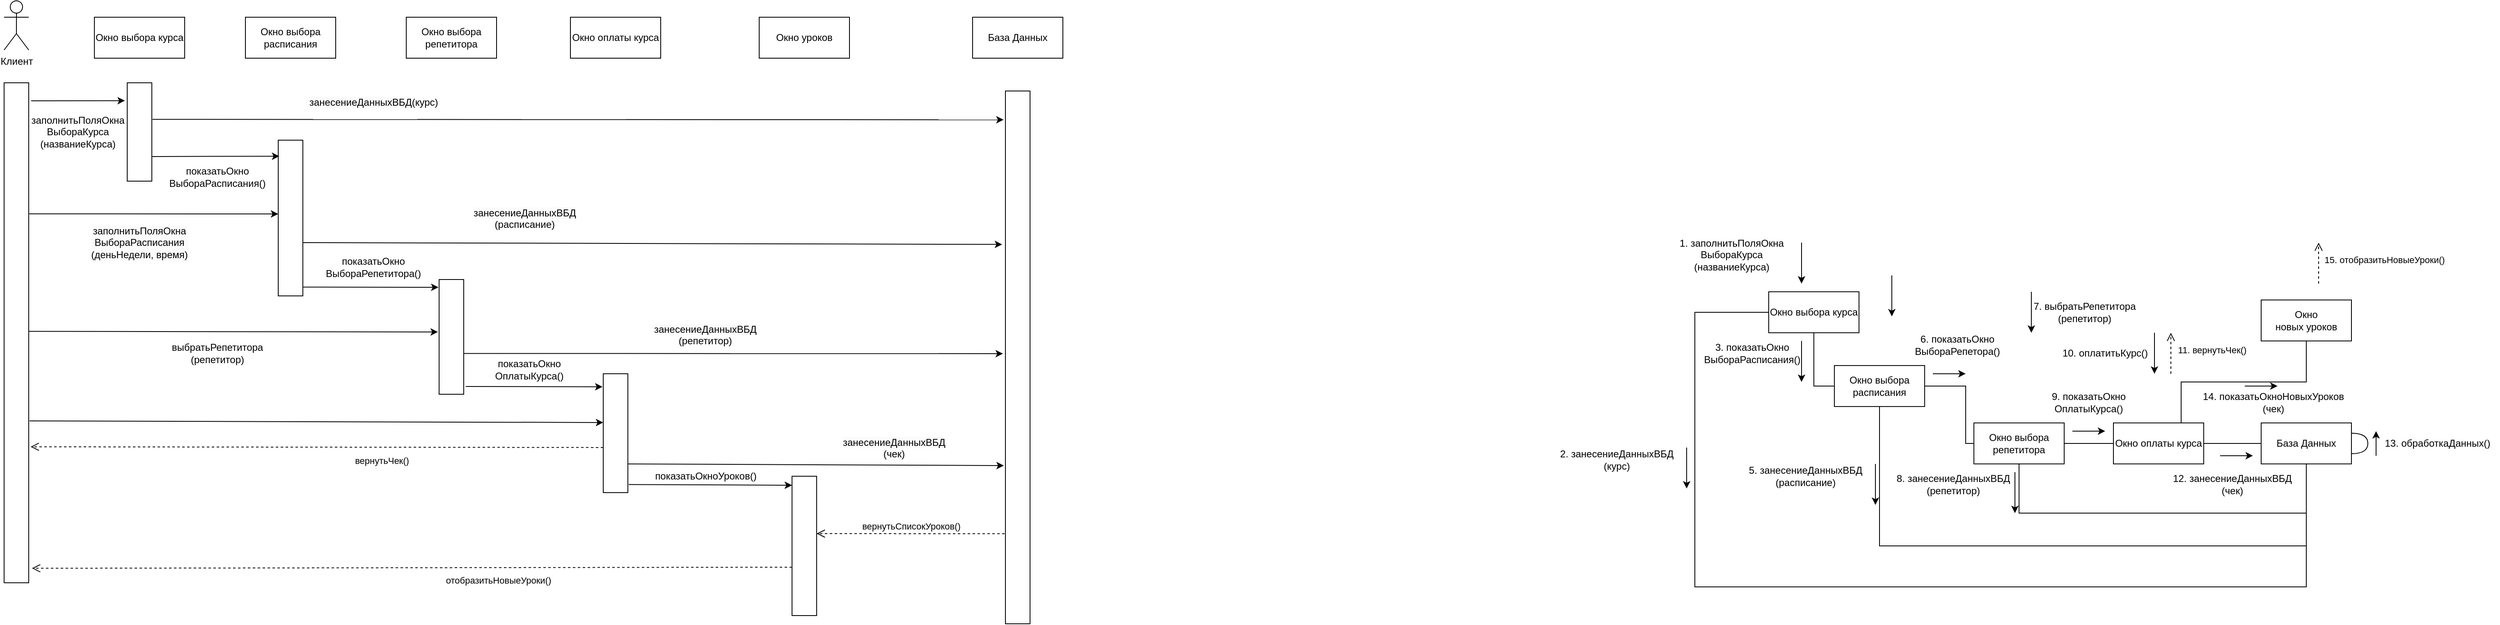 <mxfile version="24.4.4" type="github">
  <diagram name="Страница — 1" id="cCNvP07oB7x_CgiWRaZ6">
    <mxGraphModel dx="700" dy="377" grid="1" gridSize="10" guides="1" tooltips="1" connect="1" arrows="1" fold="1" page="1" pageScale="1" pageWidth="827" pageHeight="1169" math="0" shadow="0">
      <root>
        <mxCell id="0" />
        <mxCell id="1" parent="0" />
        <mxCell id="JUx8osUJaaa_epGHW69H-1" style="edgeStyle=orthogonalEdgeStyle;rounded=0;orthogonalLoop=1;jettySize=auto;html=1;entryX=0.5;entryY=1;entryDx=0;entryDy=0;endArrow=none;endFill=0;exitX=0.75;exitY=0;exitDx=0;exitDy=0;" edge="1" parent="1" source="JUx8osUJaaa_epGHW69H-15" target="JUx8osUJaaa_epGHW69H-17">
          <mxGeometry relative="1" as="geometry" />
        </mxCell>
        <mxCell id="JUx8osUJaaa_epGHW69H-2" value="База Данных" style="html=1;whiteSpace=wrap;" vertex="1" parent="1">
          <mxGeometry x="2760" y="564.96" width="110" height="50" as="geometry" />
        </mxCell>
        <mxCell id="JUx8osUJaaa_epGHW69H-7" value="Клиент" style="shape=umlActor;verticalLabelPosition=bottom;verticalAlign=top;html=1;" vertex="1" parent="1">
          <mxGeometry x="10" y="50" width="30" height="60" as="geometry" />
        </mxCell>
        <mxCell id="JUx8osUJaaa_epGHW69H-8" style="edgeStyle=orthogonalEdgeStyle;rounded=0;orthogonalLoop=1;jettySize=auto;html=1;entryX=0;entryY=0.5;entryDx=0;entryDy=0;endArrow=none;endFill=0;" edge="1" parent="1" source="JUx8osUJaaa_epGHW69H-10" target="JUx8osUJaaa_epGHW69H-19">
          <mxGeometry relative="1" as="geometry" />
        </mxCell>
        <mxCell id="JUx8osUJaaa_epGHW69H-9" style="edgeStyle=orthogonalEdgeStyle;rounded=0;orthogonalLoop=1;jettySize=auto;html=1;entryX=0.5;entryY=1;entryDx=0;entryDy=0;endArrow=none;endFill=0;" edge="1" parent="1" source="JUx8osUJaaa_epGHW69H-10" target="JUx8osUJaaa_epGHW69H-2">
          <mxGeometry relative="1" as="geometry">
            <Array as="points">
              <mxPoint x="2070" y="429.96" />
              <mxPoint x="2070" y="764.96" />
              <mxPoint x="2815" y="764.96" />
            </Array>
          </mxGeometry>
        </mxCell>
        <mxCell id="JUx8osUJaaa_epGHW69H-10" value="Окно выбора курса" style="html=1;whiteSpace=wrap;" vertex="1" parent="1">
          <mxGeometry x="2160" y="404.96" width="110" height="50" as="geometry" />
        </mxCell>
        <mxCell id="JUx8osUJaaa_epGHW69H-11" style="edgeStyle=orthogonalEdgeStyle;rounded=0;orthogonalLoop=1;jettySize=auto;html=1;entryX=0;entryY=0.5;entryDx=0;entryDy=0;endArrow=none;endFill=0;" edge="1" parent="1" source="JUx8osUJaaa_epGHW69H-13" target="JUx8osUJaaa_epGHW69H-15">
          <mxGeometry relative="1" as="geometry" />
        </mxCell>
        <mxCell id="JUx8osUJaaa_epGHW69H-12" style="edgeStyle=orthogonalEdgeStyle;rounded=0;orthogonalLoop=1;jettySize=auto;html=1;entryX=0.5;entryY=1;entryDx=0;entryDy=0;endArrow=none;endFill=0;" edge="1" parent="1" source="JUx8osUJaaa_epGHW69H-13" target="JUx8osUJaaa_epGHW69H-2">
          <mxGeometry relative="1" as="geometry">
            <Array as="points">
              <mxPoint x="2465" y="674.96" />
              <mxPoint x="2815" y="674.96" />
            </Array>
          </mxGeometry>
        </mxCell>
        <mxCell id="JUx8osUJaaa_epGHW69H-13" value="Окно выбора репетитора" style="html=1;whiteSpace=wrap;" vertex="1" parent="1">
          <mxGeometry x="2410" y="564.96" width="110" height="50" as="geometry" />
        </mxCell>
        <mxCell id="JUx8osUJaaa_epGHW69H-14" style="edgeStyle=orthogonalEdgeStyle;rounded=0;orthogonalLoop=1;jettySize=auto;html=1;entryX=0;entryY=0.5;entryDx=0;entryDy=0;endArrow=none;endFill=0;" edge="1" parent="1" source="JUx8osUJaaa_epGHW69H-15" target="JUx8osUJaaa_epGHW69H-2">
          <mxGeometry relative="1" as="geometry" />
        </mxCell>
        <mxCell id="JUx8osUJaaa_epGHW69H-15" value="Окно оплаты курса" style="html=1;whiteSpace=wrap;" vertex="1" parent="1">
          <mxGeometry x="2580" y="564.96" width="110" height="50" as="geometry" />
        </mxCell>
        <mxCell id="JUx8osUJaaa_epGHW69H-17" value="Окно&lt;div&gt;&lt;div&gt;новых уроков&lt;/div&gt;&lt;/div&gt;" style="html=1;whiteSpace=wrap;" vertex="1" parent="1">
          <mxGeometry x="2760" y="414.96" width="110" height="50" as="geometry" />
        </mxCell>
        <mxCell id="JUx8osUJaaa_epGHW69H-18" style="edgeStyle=orthogonalEdgeStyle;rounded=0;orthogonalLoop=1;jettySize=auto;html=1;endArrow=none;endFill=0;entryX=0;entryY=0.5;entryDx=0;entryDy=0;" edge="1" parent="1" source="JUx8osUJaaa_epGHW69H-19" target="JUx8osUJaaa_epGHW69H-13">
          <mxGeometry relative="1" as="geometry">
            <Array as="points">
              <mxPoint x="2400" y="519.96" />
              <mxPoint x="2400" y="589.96" />
            </Array>
          </mxGeometry>
        </mxCell>
        <mxCell id="JUx8osUJaaa_epGHW69H-19" value="Окно выбора расписания" style="html=1;whiteSpace=wrap;" vertex="1" parent="1">
          <mxGeometry x="2240" y="494.96" width="110" height="50" as="geometry" />
        </mxCell>
        <mxCell id="JUx8osUJaaa_epGHW69H-20" style="edgeStyle=orthogonalEdgeStyle;rounded=0;orthogonalLoop=1;jettySize=auto;html=1;entryX=0.5;entryY=1;entryDx=0;entryDy=0;endArrow=none;endFill=0;exitX=0.5;exitY=1;exitDx=0;exitDy=0;" edge="1" parent="1" source="JUx8osUJaaa_epGHW69H-19" target="JUx8osUJaaa_epGHW69H-2">
          <mxGeometry relative="1" as="geometry">
            <mxPoint x="2475" y="624.96" as="sourcePoint" />
            <mxPoint x="2825" y="624.96" as="targetPoint" />
            <Array as="points">
              <mxPoint x="2295" y="714.96" />
              <mxPoint x="2815" y="714.96" />
            </Array>
          </mxGeometry>
        </mxCell>
        <mxCell id="JUx8osUJaaa_epGHW69H-21" value="" style="endArrow=classic;html=1;rounded=0;" edge="1" parent="1">
          <mxGeometry width="50" height="50" relative="1" as="geometry">
            <mxPoint x="2200" y="344.96" as="sourcePoint" />
            <mxPoint x="2200" y="394.96" as="targetPoint" />
          </mxGeometry>
        </mxCell>
        <mxCell id="JUx8osUJaaa_epGHW69H-22" value="1. заполнитьПоляОкна&lt;div&gt;ВыбораКурса&lt;div&gt;(названиеКурса)&lt;/div&gt;&lt;/div&gt;" style="text;html=1;align=center;verticalAlign=middle;whiteSpace=wrap;rounded=0;" vertex="1" parent="1">
          <mxGeometry x="2040" y="344.96" width="150" height="30" as="geometry" />
        </mxCell>
        <mxCell id="JUx8osUJaaa_epGHW69H-23" value="2. занесениеДанныхВБД&lt;div&gt;(курс)&lt;/div&gt;" style="text;html=1;align=center;verticalAlign=middle;whiteSpace=wrap;rounded=0;" vertex="1" parent="1">
          <mxGeometry x="1900" y="594.96" width="150" height="30" as="geometry" />
        </mxCell>
        <mxCell id="JUx8osUJaaa_epGHW69H-24" value="" style="endArrow=classic;html=1;rounded=0;" edge="1" parent="1">
          <mxGeometry width="50" height="50" relative="1" as="geometry">
            <mxPoint x="2060" y="594.96" as="sourcePoint" />
            <mxPoint x="2060" y="644.96" as="targetPoint" />
          </mxGeometry>
        </mxCell>
        <mxCell id="JUx8osUJaaa_epGHW69H-25" value="" style="endArrow=classic;html=1;rounded=0;" edge="1" parent="1">
          <mxGeometry width="50" height="50" relative="1" as="geometry">
            <mxPoint x="2200" y="464.96" as="sourcePoint" />
            <mxPoint x="2200" y="514.96" as="targetPoint" />
          </mxGeometry>
        </mxCell>
        <mxCell id="JUx8osUJaaa_epGHW69H-26" value="3. показатьОкно&lt;div&gt;ВыбораРасписания()&lt;/div&gt;" style="text;html=1;align=center;verticalAlign=middle;whiteSpace=wrap;rounded=0;" vertex="1" parent="1">
          <mxGeometry x="2080" y="464.96" width="120" height="30" as="geometry" />
        </mxCell>
        <mxCell id="JUx8osUJaaa_epGHW69H-27" value="" style="endArrow=classic;html=1;rounded=0;" edge="1" parent="1">
          <mxGeometry width="50" height="50" relative="1" as="geometry">
            <mxPoint x="2360" y="504.96" as="sourcePoint" />
            <mxPoint x="2400" y="504.96" as="targetPoint" />
          </mxGeometry>
        </mxCell>
        <mxCell id="JUx8osUJaaa_epGHW69H-28" value="6. показатьОкно&lt;div&gt;ВыбораРепетора()&lt;/div&gt;" style="text;html=1;align=center;verticalAlign=middle;whiteSpace=wrap;rounded=0;" vertex="1" parent="1">
          <mxGeometry x="2330" y="454.96" width="120" height="30" as="geometry" />
        </mxCell>
        <mxCell id="JUx8osUJaaa_epGHW69H-29" value="" style="endArrow=classic;html=1;rounded=0;" edge="1" parent="1">
          <mxGeometry width="50" height="50" relative="1" as="geometry">
            <mxPoint x="2530" y="574.96" as="sourcePoint" />
            <mxPoint x="2570" y="574.96" as="targetPoint" />
          </mxGeometry>
        </mxCell>
        <mxCell id="JUx8osUJaaa_epGHW69H-30" value="9. показатьОкно&lt;div&gt;ОплатыКурса&lt;span style=&quot;background-color: initial;&quot;&gt;()&lt;/span&gt;&lt;/div&gt;" style="text;html=1;align=center;verticalAlign=middle;whiteSpace=wrap;rounded=0;" vertex="1" parent="1">
          <mxGeometry x="2490" y="524.96" width="120" height="30" as="geometry" />
        </mxCell>
        <mxCell id="JUx8osUJaaa_epGHW69H-31" value="&lt;br&gt;&lt;span style=&quot;color: rgb(0, 0, 0); font-family: Helvetica; font-size: 12px; font-style: normal; font-variant-ligatures: normal; font-variant-caps: normal; font-weight: 400; letter-spacing: normal; orphans: 2; text-align: center; text-indent: 0px; text-transform: none; widows: 2; word-spacing: 0px; -webkit-text-stroke-width: 0px; white-space: normal; background-color: rgb(251, 251, 251); text-decoration-thickness: initial; text-decoration-style: initial; text-decoration-color: initial; display: inline !important; float: none;&quot;&gt;заполнитьПоляОкна&lt;/span&gt;&lt;div style=&quot;forced-color-adjust: none; color: rgb(0, 0, 0); font-family: Helvetica; font-size: 12px; font-style: normal; font-variant-ligatures: normal; font-variant-caps: normal; font-weight: 400; letter-spacing: normal; orphans: 2; text-align: center; text-indent: 0px; text-transform: none; widows: 2; word-spacing: 0px; -webkit-text-stroke-width: 0px; white-space: normal; background-color: rgb(251, 251, 251); text-decoration-thickness: initial; text-decoration-style: initial; text-decoration-color: initial;&quot;&gt;ВыбораРасписания&lt;div style=&quot;forced-color-adjust: none;&quot;&gt;(деньНедели, время)&lt;/div&gt;&lt;/div&gt;&lt;div&gt;&lt;br/&gt;&lt;/div&gt;" style="text;html=1;align=center;verticalAlign=middle;whiteSpace=wrap;rounded=0;" vertex="1" parent="1">
          <mxGeometry x="110" y="330" width="130" height="30" as="geometry" />
        </mxCell>
        <mxCell id="JUx8osUJaaa_epGHW69H-32" value="" style="endArrow=classic;html=1;rounded=0;" edge="1" parent="1">
          <mxGeometry width="50" height="50" relative="1" as="geometry">
            <mxPoint x="2310" y="384.96" as="sourcePoint" />
            <mxPoint x="2310" y="434.96" as="targetPoint" />
          </mxGeometry>
        </mxCell>
        <mxCell id="JUx8osUJaaa_epGHW69H-33" value="&lt;div&gt;&lt;div&gt;7. выбратьРепетитора&lt;/div&gt;&lt;div&gt;(репетитор)&lt;/div&gt;&lt;/div&gt;" style="text;html=1;align=center;verticalAlign=middle;whiteSpace=wrap;rounded=0;" vertex="1" parent="1">
          <mxGeometry x="2480" y="414.96" width="130" height="30" as="geometry" />
        </mxCell>
        <mxCell id="JUx8osUJaaa_epGHW69H-34" value="" style="endArrow=classic;html=1;rounded=0;" edge="1" parent="1">
          <mxGeometry width="50" height="50" relative="1" as="geometry">
            <mxPoint x="2480" y="404.96" as="sourcePoint" />
            <mxPoint x="2480" y="454.96" as="targetPoint" />
          </mxGeometry>
        </mxCell>
        <mxCell id="JUx8osUJaaa_epGHW69H-35" value="&lt;div&gt;&lt;div&gt;10. оплатитьКурс()&lt;/div&gt;&lt;/div&gt;" style="text;html=1;align=center;verticalAlign=middle;whiteSpace=wrap;rounded=0;" vertex="1" parent="1">
          <mxGeometry x="2510" y="464.96" width="120" height="30" as="geometry" />
        </mxCell>
        <mxCell id="JUx8osUJaaa_epGHW69H-36" value="" style="endArrow=classic;html=1;rounded=0;" edge="1" parent="1">
          <mxGeometry width="50" height="50" relative="1" as="geometry">
            <mxPoint x="2630" y="454.96" as="sourcePoint" />
            <mxPoint x="2630" y="504.96" as="targetPoint" />
          </mxGeometry>
        </mxCell>
        <mxCell id="JUx8osUJaaa_epGHW69H-37" value="вернутьЧек()" style="html=1;verticalAlign=bottom;endArrow=open;dashed=1;endSize=8;curved=0;rounded=0;entryX=1.078;entryY=0.728;entryDx=0;entryDy=0;entryPerimeter=0;" edge="1" parent="1" target="JUx8osUJaaa_epGHW69H-56">
          <mxGeometry x="-0.226" y="25" relative="1" as="geometry">
            <mxPoint x="740" y="594.96" as="sourcePoint" />
            <mxPoint x="624.29" y="594.96" as="targetPoint" />
            <mxPoint as="offset" />
          </mxGeometry>
        </mxCell>
        <mxCell id="JUx8osUJaaa_epGHW69H-38" value="5. занесениеДанныхВБД&lt;div&gt;(расписание&lt;span style=&quot;background-color: initial;&quot;&gt;)&lt;/span&gt;&lt;/div&gt;" style="text;html=1;align=center;verticalAlign=middle;whiteSpace=wrap;rounded=0;" vertex="1" parent="1">
          <mxGeometry x="2130" y="614.96" width="150" height="30" as="geometry" />
        </mxCell>
        <mxCell id="JUx8osUJaaa_epGHW69H-39" value="" style="endArrow=classic;html=1;rounded=0;" edge="1" parent="1">
          <mxGeometry width="50" height="50" relative="1" as="geometry">
            <mxPoint x="2290" y="614.96" as="sourcePoint" />
            <mxPoint x="2290" y="664.96" as="targetPoint" />
          </mxGeometry>
        </mxCell>
        <mxCell id="JUx8osUJaaa_epGHW69H-40" value="8. занесениеДанныхВБД&lt;div&gt;(репетитор&lt;span style=&quot;background-color: initial;&quot;&gt;)&lt;/span&gt;&lt;/div&gt;" style="text;html=1;align=center;verticalAlign=middle;whiteSpace=wrap;rounded=0;" vertex="1" parent="1">
          <mxGeometry x="2310" y="624.96" width="150" height="30" as="geometry" />
        </mxCell>
        <mxCell id="JUx8osUJaaa_epGHW69H-41" value="" style="endArrow=classic;html=1;rounded=0;" edge="1" parent="1">
          <mxGeometry width="50" height="50" relative="1" as="geometry">
            <mxPoint x="2460" y="624.96" as="sourcePoint" />
            <mxPoint x="2460" y="674.96" as="targetPoint" />
          </mxGeometry>
        </mxCell>
        <mxCell id="JUx8osUJaaa_epGHW69H-42" value="12. занесениеДанныхВБД&lt;div&gt;(чек&lt;span style=&quot;background-color: initial;&quot;&gt;)&lt;/span&gt;&lt;/div&gt;" style="text;html=1;align=center;verticalAlign=middle;whiteSpace=wrap;rounded=0;" vertex="1" parent="1">
          <mxGeometry x="2650" y="624.96" width="150" height="30" as="geometry" />
        </mxCell>
        <mxCell id="JUx8osUJaaa_epGHW69H-43" value="" style="endArrow=classic;html=1;rounded=0;" edge="1" parent="1">
          <mxGeometry width="50" height="50" relative="1" as="geometry">
            <mxPoint x="2710" y="604.96" as="sourcePoint" />
            <mxPoint x="2750" y="604.96" as="targetPoint" />
          </mxGeometry>
        </mxCell>
        <mxCell id="JUx8osUJaaa_epGHW69H-44" style="edgeStyle=orthogonalEdgeStyle;rounded=0;orthogonalLoop=1;jettySize=auto;html=1;entryX=1;entryY=0.25;entryDx=0;entryDy=0;endArrow=none;endFill=0;curved=1;exitX=1;exitY=0.75;exitDx=0;exitDy=0;" edge="1" parent="1" source="JUx8osUJaaa_epGHW69H-2" target="JUx8osUJaaa_epGHW69H-2">
          <mxGeometry relative="1" as="geometry">
            <Array as="points">
              <mxPoint x="2890" y="601.96" />
              <mxPoint x="2890" y="576.96" />
            </Array>
          </mxGeometry>
        </mxCell>
        <mxCell id="JUx8osUJaaa_epGHW69H-45" value="" style="endArrow=classic;html=1;rounded=0;" edge="1" parent="1">
          <mxGeometry width="50" height="50" relative="1" as="geometry">
            <mxPoint x="2900" y="604.96" as="sourcePoint" />
            <mxPoint x="2900" y="574.96" as="targetPoint" />
          </mxGeometry>
        </mxCell>
        <mxCell id="JUx8osUJaaa_epGHW69H-46" value="13. обработкаДанных()" style="text;html=1;align=center;verticalAlign=middle;whiteSpace=wrap;rounded=0;" vertex="1" parent="1">
          <mxGeometry x="2900" y="574.96" width="150" height="30" as="geometry" />
        </mxCell>
        <mxCell id="JUx8osUJaaa_epGHW69H-47" value="14. показатьОкноНовыхУроков&lt;div&gt;(чек&lt;span style=&quot;background-color: initial;&quot;&gt;)&lt;/span&gt;&lt;/div&gt;" style="text;html=1;align=center;verticalAlign=middle;whiteSpace=wrap;rounded=0;" vertex="1" parent="1">
          <mxGeometry x="2660" y="524.96" width="230" height="30" as="geometry" />
        </mxCell>
        <mxCell id="JUx8osUJaaa_epGHW69H-48" value="" style="endArrow=classic;html=1;rounded=0;" edge="1" parent="1">
          <mxGeometry width="50" height="50" relative="1" as="geometry">
            <mxPoint x="2740" y="519.96" as="sourcePoint" />
            <mxPoint x="2780" y="519.96" as="targetPoint" />
          </mxGeometry>
        </mxCell>
        <mxCell id="JUx8osUJaaa_epGHW69H-49" value="15. отобразитьНовыеУроки()" style="html=1;verticalAlign=bottom;endArrow=open;dashed=1;endSize=8;curved=0;rounded=0;" edge="1" parent="1">
          <mxGeometry x="-0.2" y="-80" relative="1" as="geometry">
            <mxPoint x="2830" y="394.96" as="sourcePoint" />
            <mxPoint x="2830" y="344.96" as="targetPoint" />
            <mxPoint as="offset" />
          </mxGeometry>
        </mxCell>
        <mxCell id="JUx8osUJaaa_epGHW69H-50" value="Окно выбора курса" style="html=1;whiteSpace=wrap;" vertex="1" parent="1">
          <mxGeometry x="120" y="70" width="110" height="50" as="geometry" />
        </mxCell>
        <mxCell id="JUx8osUJaaa_epGHW69H-51" value="Окно выбора расписания" style="html=1;whiteSpace=wrap;" vertex="1" parent="1">
          <mxGeometry x="304" y="70" width="110" height="50" as="geometry" />
        </mxCell>
        <mxCell id="JUx8osUJaaa_epGHW69H-52" value="Окно выбора репетитора" style="html=1;whiteSpace=wrap;" vertex="1" parent="1">
          <mxGeometry x="500" y="70" width="110" height="50" as="geometry" />
        </mxCell>
        <mxCell id="JUx8osUJaaa_epGHW69H-53" value="Окно оплаты курса" style="html=1;whiteSpace=wrap;" vertex="1" parent="1">
          <mxGeometry x="700" y="70" width="110" height="50" as="geometry" />
        </mxCell>
        <mxCell id="JUx8osUJaaa_epGHW69H-54" value="База Данных" style="html=1;whiteSpace=wrap;" vertex="1" parent="1">
          <mxGeometry x="1190" y="70" width="110" height="50" as="geometry" />
        </mxCell>
        <mxCell id="JUx8osUJaaa_epGHW69H-55" value="Окно&amp;nbsp;&lt;span style=&quot;background-color: initial;&quot;&gt;уроков&lt;/span&gt;" style="html=1;whiteSpace=wrap;" vertex="1" parent="1">
          <mxGeometry x="930" y="70" width="110" height="50" as="geometry" />
        </mxCell>
        <mxCell id="JUx8osUJaaa_epGHW69H-56" value="" style="rounded=0;whiteSpace=wrap;html=1;" vertex="1" parent="1">
          <mxGeometry x="10" y="150" width="30" height="610" as="geometry" />
        </mxCell>
        <mxCell id="JUx8osUJaaa_epGHW69H-57" value="" style="rounded=0;whiteSpace=wrap;html=1;" vertex="1" parent="1">
          <mxGeometry x="160" y="150" width="30" height="120" as="geometry" />
        </mxCell>
        <mxCell id="JUx8osUJaaa_epGHW69H-58" value="" style="rounded=0;whiteSpace=wrap;html=1;" vertex="1" parent="1">
          <mxGeometry x="344" y="220" width="30" height="190" as="geometry" />
        </mxCell>
        <mxCell id="JUx8osUJaaa_epGHW69H-59" value="" style="rounded=0;whiteSpace=wrap;html=1;" vertex="1" parent="1">
          <mxGeometry x="540" y="390" width="30" height="140" as="geometry" />
        </mxCell>
        <mxCell id="JUx8osUJaaa_epGHW69H-60" value="" style="rounded=0;whiteSpace=wrap;html=1;" vertex="1" parent="1">
          <mxGeometry x="740" y="504.96" width="30" height="145.04" as="geometry" />
        </mxCell>
        <mxCell id="JUx8osUJaaa_epGHW69H-61" value="" style="rounded=0;whiteSpace=wrap;html=1;" vertex="1" parent="1">
          <mxGeometry x="970" y="630" width="30" height="170" as="geometry" />
        </mxCell>
        <mxCell id="JUx8osUJaaa_epGHW69H-62" value="" style="rounded=0;whiteSpace=wrap;html=1;movable=1;resizable=1;rotatable=1;deletable=1;editable=1;locked=0;connectable=1;" vertex="1" parent="1">
          <mxGeometry x="1230" y="160" width="30" height="650" as="geometry" />
        </mxCell>
        <mxCell id="JUx8osUJaaa_epGHW69H-63" value="" style="endArrow=classic;html=1;rounded=0;exitX=1.1;exitY=0.036;exitDx=0;exitDy=0;exitPerimeter=0;entryX=-0.094;entryY=0.182;entryDx=0;entryDy=0;entryPerimeter=0;" edge="1" parent="1" source="JUx8osUJaaa_epGHW69H-56" target="JUx8osUJaaa_epGHW69H-57">
          <mxGeometry width="50" height="50" relative="1" as="geometry">
            <mxPoint x="100" y="160" as="sourcePoint" />
            <mxPoint x="100" y="210" as="targetPoint" />
            <Array as="points" />
          </mxGeometry>
        </mxCell>
        <mxCell id="JUx8osUJaaa_epGHW69H-64" value="заполнитьПоля&lt;span style=&quot;background-color: initial;&quot;&gt;Окна&lt;/span&gt;&lt;div&gt;&lt;div&gt;ВыбораКурса&lt;div&gt;(названиеКурса)&lt;/div&gt;&lt;/div&gt;&lt;/div&gt;" style="text;html=1;align=center;verticalAlign=middle;whiteSpace=wrap;rounded=0;" vertex="1" parent="1">
          <mxGeometry x="20" y="195" width="160" height="30" as="geometry" />
        </mxCell>
        <mxCell id="JUx8osUJaaa_epGHW69H-66" value="" style="endArrow=classic;html=1;rounded=0;exitX=1.077;exitY=0.044;exitDx=0;exitDy=0;exitPerimeter=0;entryX=0.043;entryY=0.103;entryDx=0;entryDy=0;entryPerimeter=0;" edge="1" parent="1" target="JUx8osUJaaa_epGHW69H-58">
          <mxGeometry width="50" height="50" relative="1" as="geometry">
            <mxPoint x="190" y="240" as="sourcePoint" />
            <mxPoint x="340" y="240" as="targetPoint" />
            <Array as="points" />
          </mxGeometry>
        </mxCell>
        <mxCell id="JUx8osUJaaa_epGHW69H-67" value="показатьОкно&lt;div&gt;ВыбораРасписания()&lt;/div&gt;" style="text;html=1;align=center;verticalAlign=middle;whiteSpace=wrap;rounded=0;" vertex="1" parent="1">
          <mxGeometry x="210" y="250.0" width="120" height="30" as="geometry" />
        </mxCell>
        <mxCell id="JUx8osUJaaa_epGHW69H-68" value="" style="endArrow=classic;html=1;rounded=0;exitX=1.027;exitY=0.372;exitDx=0;exitDy=0;exitPerimeter=0;entryX=-0.073;entryY=0.054;entryDx=0;entryDy=0;entryPerimeter=0;" edge="1" parent="1" source="JUx8osUJaaa_epGHW69H-57" target="JUx8osUJaaa_epGHW69H-62">
          <mxGeometry width="50" height="50" relative="1" as="geometry">
            <mxPoint x="193" y="195" as="sourcePoint" />
            <mxPoint x="1230" y="195" as="targetPoint" />
          </mxGeometry>
        </mxCell>
        <mxCell id="JUx8osUJaaa_epGHW69H-69" value="" style="endArrow=classic;html=1;rounded=0;entryX=0.008;entryY=0.15;entryDx=0;entryDy=0;entryPerimeter=0;exitX=1.022;exitY=0.262;exitDx=0;exitDy=0;exitPerimeter=0;" edge="1" parent="1" source="JUx8osUJaaa_epGHW69H-56">
          <mxGeometry width="50" height="50" relative="1" as="geometry">
            <mxPoint x="40" y="320" as="sourcePoint" />
            <mxPoint x="344" y="310" as="targetPoint" />
            <Array as="points" />
          </mxGeometry>
        </mxCell>
        <mxCell id="JUx8osUJaaa_epGHW69H-70" value="" style="endArrow=classic;html=1;rounded=0;entryX=-0.133;entryY=0.288;entryDx=0;entryDy=0;entryPerimeter=0;exitX=1.055;exitY=0.296;exitDx=0;exitDy=0;exitPerimeter=0;" edge="1" parent="1" target="JUx8osUJaaa_epGHW69H-62">
          <mxGeometry width="50" height="50" relative="1" as="geometry">
            <mxPoint x="374" y="344.96" as="sourcePoint" />
            <mxPoint x="676" y="344.96" as="targetPoint" />
          </mxGeometry>
        </mxCell>
        <mxCell id="JUx8osUJaaa_epGHW69H-72" value="" style="endArrow=classic;html=1;rounded=0;entryX=-0.027;entryY=0.068;entryDx=0;entryDy=0;exitX=1.055;exitY=0.296;exitDx=0;exitDy=0;exitPerimeter=0;entryPerimeter=0;" edge="1" parent="1" target="JUx8osUJaaa_epGHW69H-59">
          <mxGeometry width="50" height="50" relative="1" as="geometry">
            <mxPoint x="374" y="399.29" as="sourcePoint" />
            <mxPoint x="676" y="399.29" as="targetPoint" />
            <Array as="points" />
          </mxGeometry>
        </mxCell>
        <mxCell id="JUx8osUJaaa_epGHW69H-73" value="" style="endArrow=classic;html=1;rounded=0;entryX=-0.1;entryY=0.493;entryDx=0;entryDy=0;exitX=1.055;exitY=0.296;exitDx=0;exitDy=0;exitPerimeter=0;entryPerimeter=0;" edge="1" parent="1" target="JUx8osUJaaa_epGHW69H-62">
          <mxGeometry width="50" height="50" relative="1" as="geometry">
            <mxPoint x="570" y="480.25" as="sourcePoint" />
            <mxPoint x="1425" y="479.29" as="targetPoint" />
          </mxGeometry>
        </mxCell>
        <mxCell id="JUx8osUJaaa_epGHW69H-74" value="" style="endArrow=classic;html=1;rounded=0;entryX=-0.032;entryY=0.11;entryDx=0;entryDy=0;exitX=1.08;exitY=0.932;exitDx=0;exitDy=0;exitPerimeter=0;entryPerimeter=0;" edge="1" parent="1" source="JUx8osUJaaa_epGHW69H-59" target="JUx8osUJaaa_epGHW69H-60">
          <mxGeometry width="50" height="50" relative="1" as="geometry">
            <mxPoint x="570" y="518.46" as="sourcePoint" />
            <mxPoint x="735" y="519.17" as="targetPoint" />
            <Array as="points" />
          </mxGeometry>
        </mxCell>
        <mxCell id="JUx8osUJaaa_epGHW69H-76" value="" style="endArrow=classic;html=1;rounded=0;exitX=1.036;exitY=0.932;exitDx=0;exitDy=0;exitPerimeter=0;" edge="1" parent="1" source="JUx8osUJaaa_epGHW69H-60">
          <mxGeometry width="50" height="50" relative="1" as="geometry">
            <mxPoint x="772" y="638.44" as="sourcePoint" />
            <mxPoint x="970" y="641" as="targetPoint" />
            <Array as="points" />
          </mxGeometry>
        </mxCell>
        <mxCell id="JUx8osUJaaa_epGHW69H-77" value="" style="endArrow=classic;html=1;rounded=0;entryX=-0.048;entryY=0.457;entryDx=0;entryDy=0;entryPerimeter=0;exitX=1.055;exitY=0.296;exitDx=0;exitDy=0;exitPerimeter=0;" edge="1" parent="1" target="JUx8osUJaaa_epGHW69H-59">
          <mxGeometry width="50" height="50" relative="1" as="geometry">
            <mxPoint x="40" y="453.29" as="sourcePoint" />
            <mxPoint x="342" y="453.29" as="targetPoint" />
            <Array as="points" />
          </mxGeometry>
        </mxCell>
        <mxCell id="JUx8osUJaaa_epGHW69H-79" value="11. вернутьЧек()" style="html=1;verticalAlign=bottom;endArrow=open;dashed=1;endSize=8;curved=0;rounded=0;" edge="1" parent="1">
          <mxGeometry x="-0.2" y="-50" relative="1" as="geometry">
            <mxPoint x="2650" y="504.96" as="sourcePoint" />
            <mxPoint x="2650" y="454.96" as="targetPoint" />
            <mxPoint as="offset" />
          </mxGeometry>
        </mxCell>
        <mxCell id="JUx8osUJaaa_epGHW69H-80" value="" style="endArrow=classic;html=1;rounded=0;entryX=-0.065;entryY=0.617;entryDx=0;entryDy=0;entryPerimeter=0;exitX=1;exitY=0.5;exitDx=0;exitDy=0;" edge="1" parent="1">
          <mxGeometry width="50" height="50" relative="1" as="geometry">
            <mxPoint x="770" y="614.96" as="sourcePoint" />
            <mxPoint x="1228.05" y="617.04" as="targetPoint" />
            <Array as="points" />
          </mxGeometry>
        </mxCell>
        <mxCell id="JUx8osUJaaa_epGHW69H-81" value="" style="endArrow=classic;html=1;rounded=0;entryX=0;entryY=0.5;entryDx=0;entryDy=0;exitX=1.055;exitY=0.296;exitDx=0;exitDy=0;exitPerimeter=0;" edge="1" parent="1">
          <mxGeometry width="50" height="50" relative="1" as="geometry">
            <mxPoint x="41" y="562.44" as="sourcePoint" />
            <mxPoint x="740" y="564.48" as="targetPoint" />
            <Array as="points" />
          </mxGeometry>
        </mxCell>
        <mxCell id="JUx8osUJaaa_epGHW69H-82" value="отобразитьНовыеУроки()" style="html=1;verticalAlign=bottom;endArrow=open;dashed=1;endSize=8;curved=0;rounded=0;entryX=1.133;entryY=0.971;entryDx=0;entryDy=0;entryPerimeter=0;" edge="1" parent="1" target="JUx8osUJaaa_epGHW69H-56">
          <mxGeometry x="-0.226" y="25" relative="1" as="geometry">
            <mxPoint x="970" y="740.96" as="sourcePoint" />
            <mxPoint x="272" y="740" as="targetPoint" />
            <mxPoint as="offset" />
          </mxGeometry>
        </mxCell>
        <mxCell id="JUx8osUJaaa_epGHW69H-83" value="вернутьСписокУроков()" style="html=1;verticalAlign=bottom;endArrow=open;dashed=1;endSize=8;curved=0;rounded=0;exitX=-0.033;exitY=0.831;exitDx=0;exitDy=0;exitPerimeter=0;" edge="1" parent="1" source="JUx8osUJaaa_epGHW69H-62">
          <mxGeometry relative="1" as="geometry">
            <mxPoint x="1200" y="700" as="sourcePoint" />
            <mxPoint x="1000" y="700" as="targetPoint" />
          </mxGeometry>
        </mxCell>
        <mxCell id="JUx8osUJaaa_epGHW69H-84" value="&lt;span style=&quot;color: rgb(0, 0, 0); font-family: Helvetica; font-size: 12px; font-style: normal; font-variant-ligatures: normal; font-variant-caps: normal; font-weight: 400; letter-spacing: normal; orphans: 2; text-align: center; text-indent: 0px; text-transform: none; widows: 2; word-spacing: 0px; -webkit-text-stroke-width: 0px; white-space: normal; background-color: rgb(251, 251, 251); text-decoration-thickness: initial; text-decoration-style: initial; text-decoration-color: initial; display: inline !important; float: none;&quot;&gt;занесениеДанныхВБД&lt;/span&gt;&lt;span style=&quot;text-align: center;&quot;&gt;(курс)&lt;/span&gt;" style="text;whiteSpace=wrap;html=1;" vertex="1" parent="1">
          <mxGeometry x="380" y="160" width="166" height="30" as="geometry" />
        </mxCell>
        <mxCell id="JUx8osUJaaa_epGHW69H-85" value="&lt;span style=&quot;color: rgb(0, 0, 0); font-family: Helvetica; font-size: 12px; font-style: normal; font-variant-ligatures: normal; font-variant-caps: normal; font-weight: 400; letter-spacing: normal; orphans: 2; text-align: center; text-indent: 0px; text-transform: none; widows: 2; word-spacing: 0px; -webkit-text-stroke-width: 0px; white-space: normal; background-color: rgb(251, 251, 251); text-decoration-thickness: initial; text-decoration-style: initial; text-decoration-color: initial; display: inline !important; float: none;&quot;&gt;занесениеДанныхВБД&lt;/span&gt;&lt;div style=&quot;text-align: center;&quot;&gt;&lt;span style=&quot;color: rgb(0, 0, 0); font-family: Helvetica; font-size: 12px; font-style: normal; font-variant-ligatures: normal; font-variant-caps: normal; font-weight: 400; letter-spacing: normal; orphans: 2; text-indent: 0px; text-transform: none; widows: 2; word-spacing: 0px; -webkit-text-stroke-width: 0px; white-space: normal; background-color: rgb(251, 251, 251); text-decoration-thickness: initial; text-decoration-style: initial; text-decoration-color: initial; float: none; display: inline !important;&quot;&gt;(&lt;/span&gt;&lt;span style=&quot;text-align: center; background-color: initial;&quot;&gt;расписание)&lt;/span&gt;&lt;/div&gt;" style="text;whiteSpace=wrap;html=1;" vertex="1" parent="1">
          <mxGeometry x="580" y="294.96" width="130" height="35.04" as="geometry" />
        </mxCell>
        <mxCell id="JUx8osUJaaa_epGHW69H-87" value="&lt;span style=&quot;color: rgb(0, 0, 0); font-family: Helvetica; font-size: 12px; font-style: normal; font-variant-ligatures: normal; font-variant-caps: normal; font-weight: 400; letter-spacing: normal; orphans: 2; text-align: center; text-indent: 0px; text-transform: none; widows: 2; word-spacing: 0px; -webkit-text-stroke-width: 0px; white-space: normal; background-color: rgb(251, 251, 251); text-decoration-thickness: initial; text-decoration-style: initial; text-decoration-color: initial; display: inline !important; float: none;&quot;&gt;занесениеДанныхВБД&lt;/span&gt;&lt;div style=&quot;text-align: center;&quot;&gt;&lt;span style=&quot;color: rgb(0, 0, 0); font-family: Helvetica; font-size: 12px; font-style: normal; font-variant-ligatures: normal; font-variant-caps: normal; font-weight: 400; letter-spacing: normal; orphans: 2; text-indent: 0px; text-transform: none; widows: 2; word-spacing: 0px; -webkit-text-stroke-width: 0px; white-space: normal; background-color: rgb(251, 251, 251); text-decoration-thickness: initial; text-decoration-style: initial; text-decoration-color: initial; float: none; display: inline !important;&quot;&gt;(&lt;/span&gt;&lt;span style=&quot;text-align: center; background-color: initial;&quot;&gt;репетитор)&lt;/span&gt;&lt;/div&gt;" style="text;whiteSpace=wrap;html=1;" vertex="1" parent="1">
          <mxGeometry x="800" y="437.48" width="130" height="35.04" as="geometry" />
        </mxCell>
        <mxCell id="JUx8osUJaaa_epGHW69H-88" value="&lt;span style=&quot;color: rgb(0, 0, 0); font-family: Helvetica; font-size: 12px; font-style: normal; font-variant-ligatures: normal; font-variant-caps: normal; font-weight: 400; letter-spacing: normal; orphans: 2; text-align: center; text-indent: 0px; text-transform: none; widows: 2; word-spacing: 0px; -webkit-text-stroke-width: 0px; white-space: normal; background-color: rgb(251, 251, 251); text-decoration-thickness: initial; text-decoration-style: initial; text-decoration-color: initial; display: inline !important; float: none;&quot;&gt;занесениеДанныхВБД&lt;/span&gt;&lt;div style=&quot;text-align: center;&quot;&gt;&lt;span style=&quot;color: rgb(0, 0, 0); font-family: Helvetica; font-size: 12px; font-style: normal; font-variant-ligatures: normal; font-variant-caps: normal; font-weight: 400; letter-spacing: normal; orphans: 2; text-indent: 0px; text-transform: none; widows: 2; word-spacing: 0px; -webkit-text-stroke-width: 0px; white-space: normal; background-color: rgb(251, 251, 251); text-decoration-thickness: initial; text-decoration-style: initial; text-decoration-color: initial; float: none; display: inline !important;&quot;&gt;(чек&lt;/span&gt;&lt;span style=&quot;text-align: center; background-color: initial;&quot;&gt;)&lt;/span&gt;&lt;/div&gt;" style="text;whiteSpace=wrap;html=1;" vertex="1" parent="1">
          <mxGeometry x="1030" y="574.96" width="130" height="35.04" as="geometry" />
        </mxCell>
        <mxCell id="JUx8osUJaaa_epGHW69H-90" value="показатьОкно&lt;div&gt;ВыбораРепетитора()&lt;/div&gt;" style="text;html=1;align=center;verticalAlign=middle;whiteSpace=wrap;rounded=0;" vertex="1" parent="1">
          <mxGeometry x="400" y="360" width="120" height="30" as="geometry" />
        </mxCell>
        <mxCell id="JUx8osUJaaa_epGHW69H-91" value="показатьОкно&lt;div&gt;ОплатыКурса()&lt;/div&gt;" style="text;html=1;align=center;verticalAlign=middle;whiteSpace=wrap;rounded=0;" vertex="1" parent="1">
          <mxGeometry x="590" y="484.96" width="120" height="30" as="geometry" />
        </mxCell>
        <mxCell id="JUx8osUJaaa_epGHW69H-92" value="показатьОкно&lt;span style=&quot;background-color: initial;&quot;&gt;Уроков()&lt;/span&gt;" style="text;html=1;align=center;verticalAlign=middle;whiteSpace=wrap;rounded=0;" vertex="1" parent="1">
          <mxGeometry x="805" y="614.96" width="120" height="30" as="geometry" />
        </mxCell>
        <mxCell id="JUx8osUJaaa_epGHW69H-94" value="&lt;div&gt;&lt;div&gt;выбратьРепетитора&lt;/div&gt;&lt;div&gt;(репетитор)&lt;/div&gt;&lt;/div&gt;" style="text;html=1;align=center;verticalAlign=middle;whiteSpace=wrap;rounded=0;" vertex="1" parent="1">
          <mxGeometry x="205" y="464.96" width="130" height="30" as="geometry" />
        </mxCell>
      </root>
    </mxGraphModel>
  </diagram>
</mxfile>
